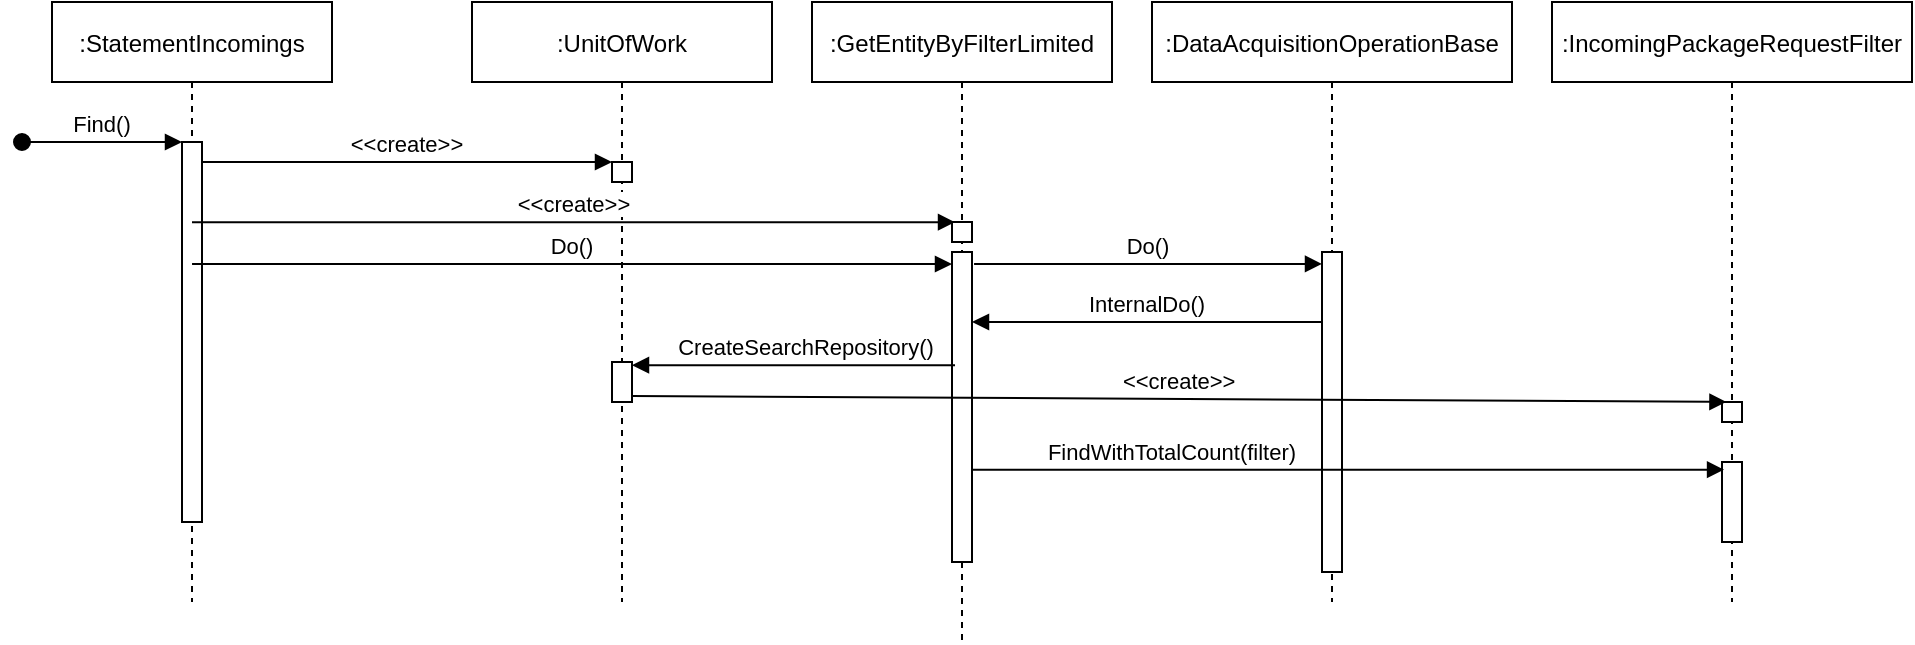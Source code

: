 <mxfile version="20.3.0" type="github">
  <diagram id="kgpKYQtTHZ0yAKxKKP6v" name="Page-1">
    <mxGraphModel dx="906" dy="546" grid="1" gridSize="10" guides="1" tooltips="1" connect="1" arrows="1" fold="1" page="1" pageScale="1" pageWidth="850" pageHeight="1100" math="0" shadow="0">
      <root>
        <mxCell id="0" />
        <mxCell id="1" parent="0" />
        <mxCell id="3nuBFxr9cyL0pnOWT2aG-1" value=":StatementIncomings" style="shape=umlLifeline;perimeter=lifelinePerimeter;container=1;collapsible=0;recursiveResize=0;rounded=0;shadow=0;strokeWidth=1;" parent="1" vertex="1">
          <mxGeometry x="90" y="80" width="140" height="300" as="geometry" />
        </mxCell>
        <mxCell id="3nuBFxr9cyL0pnOWT2aG-2" value="" style="points=[];perimeter=orthogonalPerimeter;rounded=0;shadow=0;strokeWidth=1;" parent="3nuBFxr9cyL0pnOWT2aG-1" vertex="1">
          <mxGeometry x="65" y="70" width="10" height="190" as="geometry" />
        </mxCell>
        <mxCell id="3nuBFxr9cyL0pnOWT2aG-3" value="Find()" style="verticalAlign=bottom;startArrow=oval;endArrow=block;startSize=8;shadow=0;strokeWidth=1;" parent="3nuBFxr9cyL0pnOWT2aG-1" target="3nuBFxr9cyL0pnOWT2aG-2" edge="1">
          <mxGeometry relative="1" as="geometry">
            <mxPoint x="-15" y="70" as="sourcePoint" />
          </mxGeometry>
        </mxCell>
        <mxCell id="3nuBFxr9cyL0pnOWT2aG-5" value=":GetEntityByFilterLimited" style="shape=umlLifeline;perimeter=lifelinePerimeter;container=1;collapsible=0;recursiveResize=0;rounded=0;shadow=0;strokeWidth=1;" parent="1" vertex="1">
          <mxGeometry x="470" y="80" width="150" height="320" as="geometry" />
        </mxCell>
        <mxCell id="3nuBFxr9cyL0pnOWT2aG-4" value="" style="points=[];perimeter=orthogonalPerimeter;rounded=0;shadow=0;strokeWidth=1;" parent="3nuBFxr9cyL0pnOWT2aG-5" vertex="1">
          <mxGeometry x="70" y="110" width="10" height="10" as="geometry" />
        </mxCell>
        <mxCell id="ouvpdlRyAyB9FnEdFurn-5" value="" style="points=[];perimeter=orthogonalPerimeter;rounded=0;shadow=0;strokeWidth=1;" vertex="1" parent="3nuBFxr9cyL0pnOWT2aG-5">
          <mxGeometry x="70" y="125" width="10" height="155" as="geometry" />
        </mxCell>
        <mxCell id="3nuBFxr9cyL0pnOWT2aG-8" value="&lt;&lt;create&gt;&gt;" style="verticalAlign=bottom;endArrow=block;entryX=0;entryY=0;shadow=0;strokeWidth=1;" parent="1" source="3nuBFxr9cyL0pnOWT2aG-2" target="3nuBFxr9cyL0pnOWT2aG-6" edge="1">
          <mxGeometry relative="1" as="geometry">
            <mxPoint x="275" y="160" as="sourcePoint" />
          </mxGeometry>
        </mxCell>
        <mxCell id="ouvpdlRyAyB9FnEdFurn-1" value=":DataAcquisitionOperationBase" style="shape=umlLifeline;perimeter=lifelinePerimeter;container=1;collapsible=0;recursiveResize=0;rounded=0;shadow=0;strokeWidth=1;" vertex="1" parent="1">
          <mxGeometry x="640" y="80" width="180" height="300" as="geometry" />
        </mxCell>
        <mxCell id="ouvpdlRyAyB9FnEdFurn-2" value="" style="points=[];perimeter=orthogonalPerimeter;rounded=0;shadow=0;strokeWidth=1;" vertex="1" parent="ouvpdlRyAyB9FnEdFurn-1">
          <mxGeometry x="85" y="125" width="10" height="160" as="geometry" />
        </mxCell>
        <mxCell id="ouvpdlRyAyB9FnEdFurn-3" value=":UnitOfWork" style="shape=umlLifeline;perimeter=lifelinePerimeter;container=1;collapsible=0;recursiveResize=0;rounded=0;shadow=0;strokeWidth=1;" vertex="1" parent="1">
          <mxGeometry x="300" y="80" width="150" height="300" as="geometry" />
        </mxCell>
        <mxCell id="3nuBFxr9cyL0pnOWT2aG-6" value="" style="points=[];perimeter=orthogonalPerimeter;rounded=0;shadow=0;strokeWidth=1;" parent="ouvpdlRyAyB9FnEdFurn-3" vertex="1">
          <mxGeometry x="70" y="80" width="10" height="10" as="geometry" />
        </mxCell>
        <mxCell id="ouvpdlRyAyB9FnEdFurn-12" value="" style="points=[];perimeter=orthogonalPerimeter;rounded=0;shadow=0;strokeWidth=1;" vertex="1" parent="ouvpdlRyAyB9FnEdFurn-3">
          <mxGeometry x="70" y="180" width="10" height="20" as="geometry" />
        </mxCell>
        <mxCell id="3nuBFxr9cyL0pnOWT2aG-9" value="&lt;&lt;create&gt;&gt;" style="verticalAlign=bottom;endArrow=block;shadow=0;strokeWidth=1;entryX=0.151;entryY=0.007;entryDx=0;entryDy=0;entryPerimeter=0;" parent="1" source="3nuBFxr9cyL0pnOWT2aG-1" target="3nuBFxr9cyL0pnOWT2aG-4" edge="1">
          <mxGeometry relative="1" as="geometry">
            <mxPoint x="240" y="200" as="sourcePoint" />
            <mxPoint x="540" y="180" as="targetPoint" />
          </mxGeometry>
        </mxCell>
        <mxCell id="ouvpdlRyAyB9FnEdFurn-6" value="Do()" style="verticalAlign=bottom;endArrow=block;shadow=0;strokeWidth=1;" edge="1" parent="1" target="ouvpdlRyAyB9FnEdFurn-5">
          <mxGeometry relative="1" as="geometry">
            <mxPoint x="160.024" y="211" as="sourcePoint" />
            <mxPoint x="540" y="211" as="targetPoint" />
          </mxGeometry>
        </mxCell>
        <mxCell id="ouvpdlRyAyB9FnEdFurn-7" value="Do()" style="verticalAlign=bottom;endArrow=block;shadow=0;strokeWidth=1;exitX=1.103;exitY=0.084;exitDx=0;exitDy=0;exitPerimeter=0;" edge="1" parent="1">
          <mxGeometry relative="1" as="geometry">
            <mxPoint x="551.03" y="210.94" as="sourcePoint" />
            <mxPoint x="725" y="210.94" as="targetPoint" />
          </mxGeometry>
        </mxCell>
        <mxCell id="ouvpdlRyAyB9FnEdFurn-9" value="InternalDo()" style="verticalAlign=bottom;endArrow=block;shadow=0;strokeWidth=1;" edge="1" parent="1" source="ouvpdlRyAyB9FnEdFurn-2" target="ouvpdlRyAyB9FnEdFurn-5">
          <mxGeometry relative="1" as="geometry">
            <mxPoint x="561.03" y="220.94" as="sourcePoint" />
            <mxPoint x="735" y="220.94" as="targetPoint" />
            <Array as="points">
              <mxPoint x="620" y="240" />
            </Array>
          </mxGeometry>
        </mxCell>
        <mxCell id="ouvpdlRyAyB9FnEdFurn-11" value="CreateSearchRepository()" style="verticalAlign=bottom;endArrow=block;shadow=0;strokeWidth=1;exitX=0.151;exitY=0.365;exitDx=0;exitDy=0;exitPerimeter=0;" edge="1" parent="1" source="ouvpdlRyAyB9FnEdFurn-5" target="ouvpdlRyAyB9FnEdFurn-12">
          <mxGeometry x="-0.08" relative="1" as="geometry">
            <mxPoint x="540" y="257.5" as="sourcePoint" />
            <mxPoint x="375.024" y="257.5" as="targetPoint" />
            <mxPoint as="offset" />
          </mxGeometry>
        </mxCell>
        <mxCell id="ouvpdlRyAyB9FnEdFurn-13" value=":IncomingPackageRequestFilter" style="shape=umlLifeline;perimeter=lifelinePerimeter;container=1;collapsible=0;recursiveResize=0;rounded=0;shadow=0;strokeWidth=1;" vertex="1" parent="1">
          <mxGeometry x="840" y="80" width="180" height="300" as="geometry" />
        </mxCell>
        <mxCell id="ouvpdlRyAyB9FnEdFurn-14" value="" style="points=[];perimeter=orthogonalPerimeter;rounded=0;shadow=0;strokeWidth=1;" vertex="1" parent="ouvpdlRyAyB9FnEdFurn-13">
          <mxGeometry x="85" y="200" width="10" height="10" as="geometry" />
        </mxCell>
        <mxCell id="ouvpdlRyAyB9FnEdFurn-17" value="" style="points=[];perimeter=orthogonalPerimeter;rounded=0;shadow=0;strokeWidth=1;" vertex="1" parent="ouvpdlRyAyB9FnEdFurn-13">
          <mxGeometry x="85" y="230" width="10" height="40" as="geometry" />
        </mxCell>
        <mxCell id="ouvpdlRyAyB9FnEdFurn-15" value="&lt;&lt;create&gt;&gt;" style="verticalAlign=bottom;endArrow=block;shadow=0;strokeWidth=1;exitX=0.96;exitY=0.849;exitDx=0;exitDy=0;exitPerimeter=0;entryX=0.222;entryY=-0.004;entryDx=0;entryDy=0;entryPerimeter=0;" edge="1" parent="1" source="ouvpdlRyAyB9FnEdFurn-12" target="ouvpdlRyAyB9FnEdFurn-14">
          <mxGeometry relative="1" as="geometry">
            <mxPoint x="561.03" y="220.94" as="sourcePoint" />
            <mxPoint x="735" y="220.94" as="targetPoint" />
          </mxGeometry>
        </mxCell>
        <mxCell id="ouvpdlRyAyB9FnEdFurn-16" value="FindWithTotalCount(filter)" style="verticalAlign=bottom;endArrow=block;shadow=0;strokeWidth=1;entryX=0.103;entryY=0.246;entryDx=0;entryDy=0;entryPerimeter=0;" edge="1" parent="1">
          <mxGeometry x="-0.468" relative="1" as="geometry">
            <mxPoint x="550" y="313.84" as="sourcePoint" />
            <mxPoint x="926.03" y="313.84" as="targetPoint" />
            <mxPoint as="offset" />
          </mxGeometry>
        </mxCell>
      </root>
    </mxGraphModel>
  </diagram>
</mxfile>
